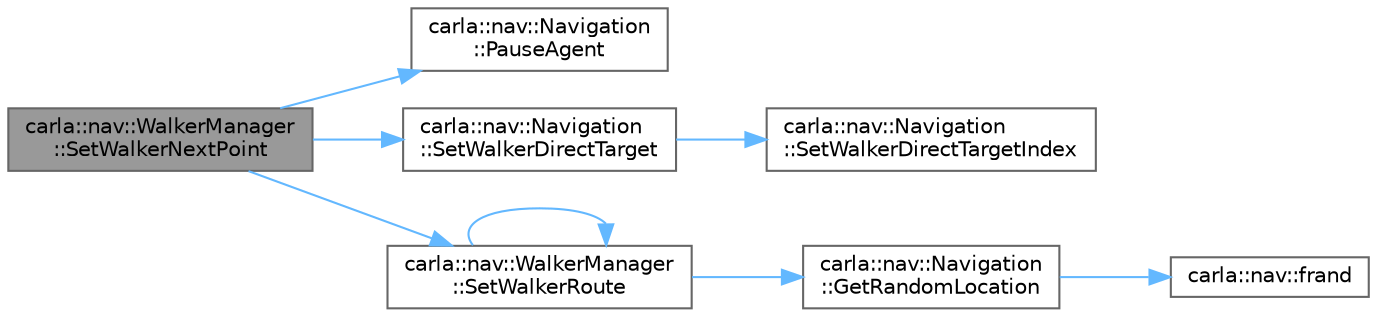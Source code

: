 digraph "carla::nav::WalkerManager::SetWalkerNextPoint"
{
 // INTERACTIVE_SVG=YES
 // LATEX_PDF_SIZE
  bgcolor="transparent";
  edge [fontname=Helvetica,fontsize=10,labelfontname=Helvetica,labelfontsize=10];
  node [fontname=Helvetica,fontsize=10,shape=box,height=0.2,width=0.4];
  rankdir="LR";
  Node1 [id="Node000001",label="carla::nav::WalkerManager\l::SetWalkerNextPoint",height=0.2,width=0.4,color="gray40", fillcolor="grey60", style="filled", fontcolor="black",tooltip="set the next point in the route"];
  Node1 -> Node2 [id="edge1_Node000001_Node000002",color="steelblue1",style="solid",tooltip=" "];
  Node2 [id="Node000002",label="carla::nav::Navigation\l::PauseAgent",height=0.2,width=0.4,color="grey40", fillcolor="white", style="filled",URL="$d9/dc2/classcarla_1_1nav_1_1Navigation.html#a854f9b2a9fe9abfb4941b7bca8e13202",tooltip="set an agent as paused for the crowd"];
  Node1 -> Node3 [id="edge2_Node000001_Node000003",color="steelblue1",style="solid",tooltip=" "];
  Node3 [id="Node000003",label="carla::nav::Navigation\l::SetWalkerDirectTarget",height=0.2,width=0.4,color="grey40", fillcolor="white", style="filled",URL="$d9/dc2/classcarla_1_1nav_1_1Navigation.html#a72b64873269d3f1e837d2451d22de294",tooltip=" "];
  Node3 -> Node4 [id="edge3_Node000003_Node000004",color="steelblue1",style="solid",tooltip=" "];
  Node4 [id="Node000004",label="carla::nav::Navigation\l::SetWalkerDirectTargetIndex",height=0.2,width=0.4,color="grey40", fillcolor="white", style="filled",URL="$d9/dc2/classcarla_1_1nav_1_1Navigation.html#ae139233b47920386d4b63dd4df452a95",tooltip=" "];
  Node1 -> Node5 [id="edge4_Node000001_Node000005",color="steelblue1",style="solid",tooltip=" "];
  Node5 [id="Node000005",label="carla::nav::WalkerManager\l::SetWalkerRoute",height=0.2,width=0.4,color="grey40", fillcolor="white", style="filled",URL="$dd/d5b/classcarla_1_1nav_1_1WalkerManager.html#af4498105383d6cdd64c20b01e7e0d18c",tooltip="set a new route from its current position"];
  Node5 -> Node6 [id="edge5_Node000005_Node000006",color="steelblue1",style="solid",tooltip=" "];
  Node6 [id="Node000006",label="carla::nav::Navigation\l::GetRandomLocation",height=0.2,width=0.4,color="grey40", fillcolor="white", style="filled",URL="$d9/dc2/classcarla_1_1nav_1_1Navigation.html#a8e1766ff5a14515d4ed290a2ca26f53d",tooltip="get a random location for navigation"];
  Node6 -> Node7 [id="edge6_Node000006_Node000007",color="steelblue1",style="solid",tooltip=" "];
  Node7 [id="Node000007",label="carla::nav::frand",height=0.2,width=0.4,color="grey40", fillcolor="white", style="filled",URL="$db/dcc/namespacecarla_1_1nav.html#a1653b74e450d94d2dcdb352875bfbf31",tooltip=" "];
  Node5 -> Node5 [id="edge7_Node000005_Node000005",color="steelblue1",style="solid",tooltip=" "];
}
